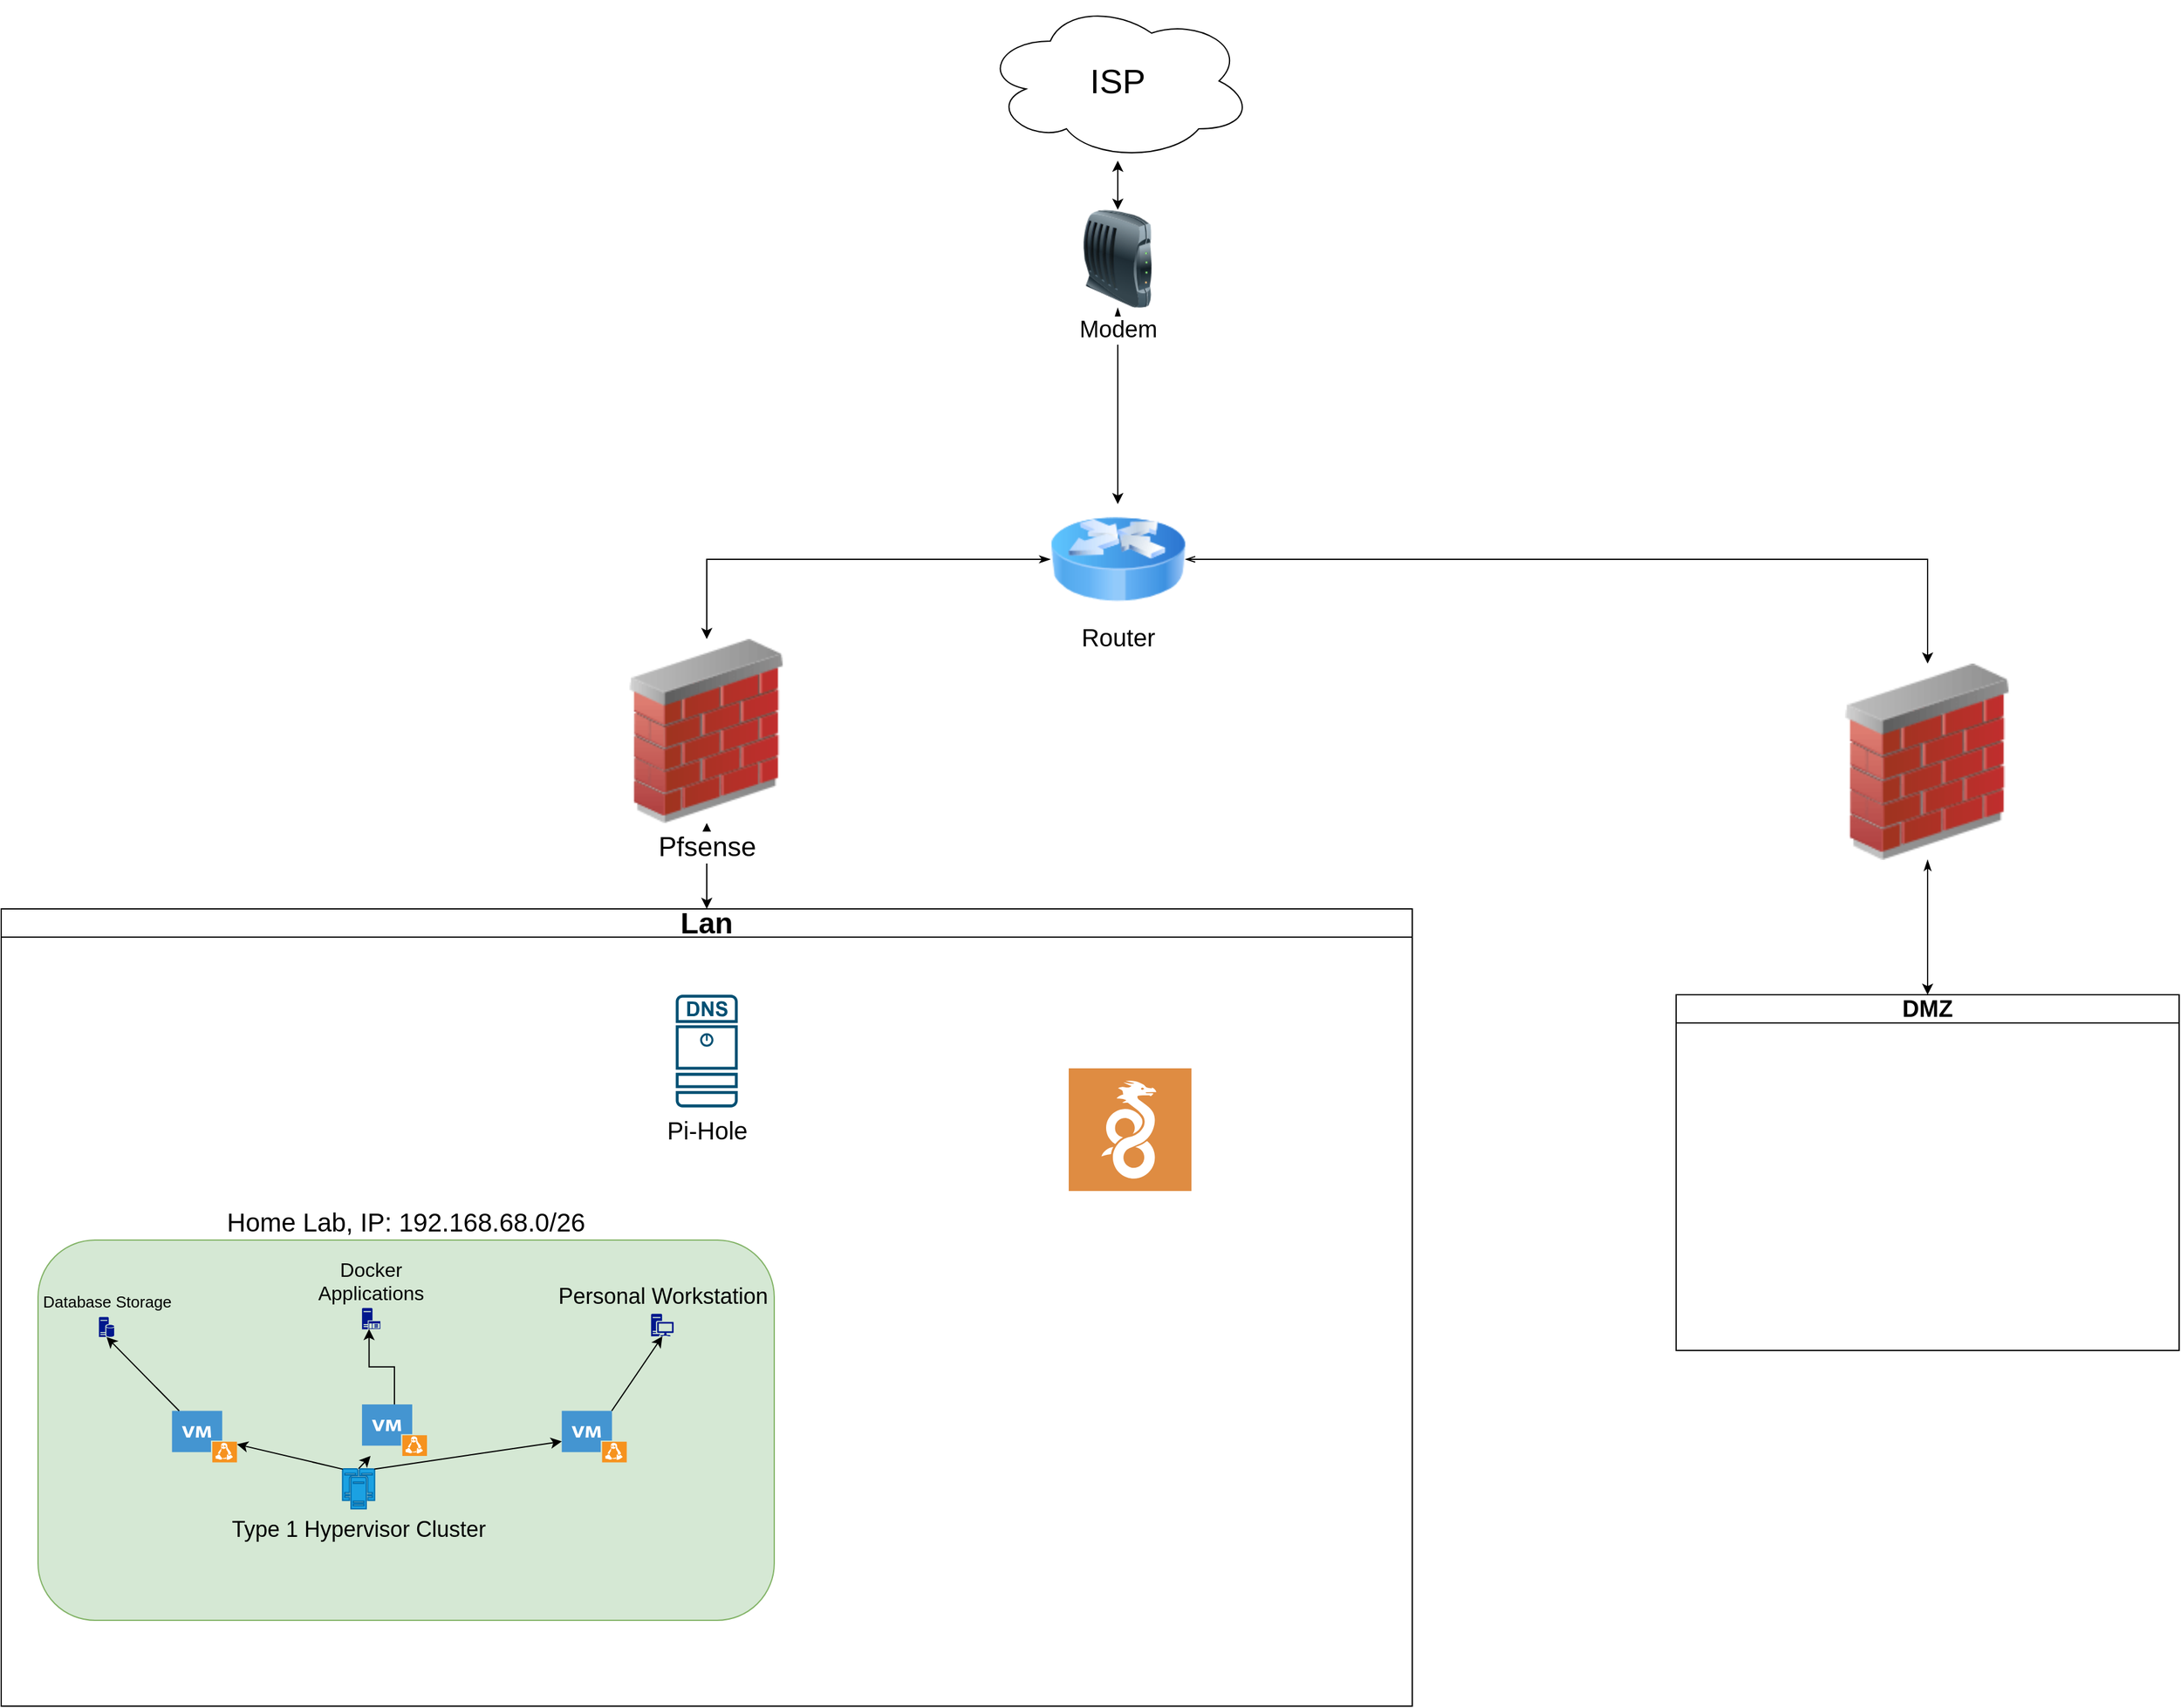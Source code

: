 <mxfile version="21.1.2" type="device" pages="5">
  <diagram id="l8hXMBHkgcEJcSW0mbfh" name="Atlas">
    <mxGraphModel dx="1830" dy="3101" grid="1" gridSize="10" guides="1" tooltips="1" connect="1" arrows="1" fold="1" page="1" pageScale="1" pageWidth="1169" pageHeight="827" math="0" shadow="0">
      <root>
        <mxCell id="0" />
        <mxCell id="1" parent="0" />
        <mxCell id="j5Dm09K87L-iFoushg-k-35" style="edgeStyle=orthogonalEdgeStyle;rounded=0;orthogonalLoop=1;jettySize=auto;html=1;startArrow=classicThin;startFill=1;" parent="1" source="WQT-Z8uVNMcMDlktqcV--3" target="j5Dm09K87L-iFoushg-k-33" edge="1">
          <mxGeometry relative="1" as="geometry" />
        </mxCell>
        <mxCell id="j5Dm09K87L-iFoushg-k-39" style="edgeStyle=orthogonalEdgeStyle;rounded=0;orthogonalLoop=1;jettySize=auto;html=1;entryX=0.5;entryY=0;entryDx=0;entryDy=0;startArrow=openThin;startFill=0;" parent="1" source="WQT-Z8uVNMcMDlktqcV--3" target="j5Dm09K87L-iFoushg-k-36" edge="1">
          <mxGeometry relative="1" as="geometry" />
        </mxCell>
        <mxCell id="WQT-Z8uVNMcMDlktqcV--3" value="Router" style="image;html=1;image=img/lib/clip_art/networking/Router_Icon_128x128.png;fontSize=20;labelPosition=center;verticalLabelPosition=bottom;align=center;verticalAlign=top;" parent="1" vertex="1">
          <mxGeometry x="1085" y="-420" width="110" height="90" as="geometry" />
        </mxCell>
        <mxCell id="j5Dm09K87L-iFoushg-k-15" style="edgeStyle=orthogonalEdgeStyle;rounded=0;orthogonalLoop=1;jettySize=auto;html=1;startArrow=classicThin;startFill=1;" parent="1" source="j5Dm09K87L-iFoushg-k-1" target="WQT-Z8uVNMcMDlktqcV--3" edge="1">
          <mxGeometry relative="1" as="geometry" />
        </mxCell>
        <mxCell id="j5Dm09K87L-iFoushg-k-1" value="Modem" style="image;html=1;image=img/lib/clip_art/networking/Modem_128x128.png;fontSize=19;labelPosition=center;verticalLabelPosition=bottom;align=center;verticalAlign=top;" parent="1" vertex="1">
          <mxGeometry x="1100" y="-660" width="80" height="80" as="geometry" />
        </mxCell>
        <mxCell id="j5Dm09K87L-iFoushg-k-14" style="edgeStyle=orthogonalEdgeStyle;rounded=0;orthogonalLoop=1;jettySize=auto;html=1;entryX=0.5;entryY=0;entryDx=0;entryDy=0;startArrow=classic;startFill=1;" parent="1" source="j5Dm09K87L-iFoushg-k-12" target="j5Dm09K87L-iFoushg-k-1" edge="1">
          <mxGeometry relative="1" as="geometry" />
        </mxCell>
        <mxCell id="j5Dm09K87L-iFoushg-k-12" value="ISP" style="ellipse;shape=cloud;whiteSpace=wrap;html=1;fontSize=28;" parent="1" vertex="1">
          <mxGeometry x="1030" y="-830" width="220" height="130" as="geometry" />
        </mxCell>
        <mxCell id="j5Dm09K87L-iFoushg-k-31" value="Lan" style="swimlane;whiteSpace=wrap;html=1;fontSize=24;labelBorderColor=none;" parent="1" vertex="1">
          <mxGeometry x="230" y="-90" width="1150" height="650" as="geometry">
            <mxRectangle x="230" y="-90" width="80" height="40" as="alternateBounds" />
          </mxGeometry>
        </mxCell>
        <mxCell id="j5Dm09K87L-iFoushg-k-11" value="" style="group" parent="j5Dm09K87L-iFoushg-k-31" vertex="1" connectable="0">
          <mxGeometry x="30" y="270" width="600" height="310" as="geometry" />
        </mxCell>
        <mxCell id="j5Dm09K87L-iFoushg-k-7" value="Home Lab, IP: 192.168.68.0/26" style="rounded=1;whiteSpace=wrap;html=1;labelPosition=center;verticalLabelPosition=top;align=center;verticalAlign=bottom;fontSize=21;fillColor=#d5e8d4;strokeColor=#82b366;" parent="j5Dm09K87L-iFoushg-k-11" vertex="1">
          <mxGeometry width="600" height="310" as="geometry" />
        </mxCell>
        <mxCell id="gu1yxmVQuiEHEdlH8d7m-2" value="&lt;font color=&quot;#000000&quot; style=&quot;font-size: 18px;&quot;&gt;Type 1 Hypervisor Cluster&lt;/font&gt;" style="sketch=0;aspect=fixed;pointerEvents=1;shadow=0;dashed=0;html=1;strokeColor=#006EAF;labelPosition=center;verticalLabelPosition=bottom;verticalAlign=top;align=center;fillColor=#1ba1e2;shape=mxgraph.mscae.enterprise.cluster_server;fontColor=#ffffff;fontSize=18;" parent="j5Dm09K87L-iFoushg-k-11" vertex="1">
          <mxGeometry x="248.167" y="186.471" width="26.15" height="32.687" as="geometry" />
        </mxCell>
        <mxCell id="gu1yxmVQuiEHEdlH8d7m-9" value="&lt;font style=&quot;font-size: 13px;&quot;&gt;Database Storage&lt;/font&gt;" style="sketch=0;aspect=fixed;pointerEvents=1;shadow=0;dashed=0;html=1;strokeColor=none;labelPosition=center;verticalLabelPosition=top;verticalAlign=bottom;align=center;fillColor=#00188D;shape=mxgraph.mscae.enterprise.database_server;fontSize=18;" parent="j5Dm09K87L-iFoushg-k-11" vertex="1">
          <mxGeometry x="49.637" y="62.699" width="12.421" height="16.343" as="geometry" />
        </mxCell>
        <mxCell id="gu1yxmVQuiEHEdlH8d7m-10" value="Personal Workstation" style="sketch=0;aspect=fixed;pointerEvents=1;shadow=0;dashed=0;html=1;strokeColor=none;labelPosition=center;verticalLabelPosition=top;verticalAlign=bottom;align=center;fillColor=#00188D;shape=mxgraph.mscae.enterprise.workstation_client;labelBackgroundColor=none;labelBorderColor=none;fontSize=18;" parent="j5Dm09K87L-iFoushg-k-11" vertex="1">
          <mxGeometry x="499.638" y="60.076" width="18.386" height="18.386" as="geometry" />
        </mxCell>
        <mxCell id="gu1yxmVQuiEHEdlH8d7m-11" value="Docker Applications" style="sketch=0;aspect=fixed;pointerEvents=1;shadow=0;dashed=0;html=1;strokeColor=none;labelPosition=center;verticalLabelPosition=top;verticalAlign=bottom;align=center;fillColor=#00188D;shape=mxgraph.mscae.enterprise.application_server;fontSize=16;whiteSpace=wrap;" parent="j5Dm09K87L-iFoushg-k-11" vertex="1">
          <mxGeometry x="264.049" y="55.356" width="14.934" height="17.365" as="geometry" />
        </mxCell>
        <mxCell id="gu1yxmVQuiEHEdlH8d7m-16" value="" style="shadow=0;dashed=0;html=1;strokeColor=none;fillColor=#4495D1;labelPosition=center;verticalLabelPosition=bottom;verticalAlign=top;align=center;outlineConnect=0;shape=mxgraph.veeam.vm_linux;" parent="j5Dm09K87L-iFoushg-k-11" vertex="1">
          <mxGeometry x="109.196" y="139.27" width="52.941" height="41.957" as="geometry" />
        </mxCell>
        <mxCell id="gu1yxmVQuiEHEdlH8d7m-18" value="" style="endArrow=classic;html=1;rounded=0;exitX=0.01;exitY=0.01;exitDx=0;exitDy=0;exitPerimeter=0;" parent="j5Dm09K87L-iFoushg-k-11" source="gu1yxmVQuiEHEdlH8d7m-2" target="gu1yxmVQuiEHEdlH8d7m-16" edge="1">
          <mxGeometry width="50" height="50" relative="1" as="geometry">
            <mxPoint x="168.755" y="202.205" as="sourcePoint" />
            <mxPoint x="188.608" y="170.737" as="targetPoint" />
          </mxGeometry>
        </mxCell>
        <mxCell id="gu1yxmVQuiEHEdlH8d7m-19" value="" style="endArrow=classic;html=1;rounded=0;entryX=0.5;entryY=1;entryDx=0;entryDy=0;entryPerimeter=0;" parent="j5Dm09K87L-iFoushg-k-11" source="gu1yxmVQuiEHEdlH8d7m-16" target="gu1yxmVQuiEHEdlH8d7m-9" edge="1">
          <mxGeometry width="50" height="50" relative="1" as="geometry">
            <mxPoint x="23.166" y="126.158" as="sourcePoint" />
            <mxPoint x="56.255" y="99.935" as="targetPoint" />
          </mxGeometry>
        </mxCell>
        <mxCell id="gu1yxmVQuiEHEdlH8d7m-28" style="edgeStyle=orthogonalEdgeStyle;rounded=0;orthogonalLoop=1;jettySize=auto;html=1;entryX=0.384;entryY=0.988;entryDx=0;entryDy=0;entryPerimeter=0;" parent="j5Dm09K87L-iFoushg-k-11" source="gu1yxmVQuiEHEdlH8d7m-20" target="gu1yxmVQuiEHEdlH8d7m-11" edge="1">
          <mxGeometry relative="1" as="geometry" />
        </mxCell>
        <mxCell id="gu1yxmVQuiEHEdlH8d7m-20" value="" style="shadow=0;dashed=0;html=1;strokeColor=none;fillColor=#4495D1;labelPosition=center;verticalLabelPosition=bottom;verticalAlign=top;align=center;outlineConnect=0;shape=mxgraph.veeam.vm_linux;" parent="j5Dm09K87L-iFoushg-k-11" vertex="1">
          <mxGeometry x="264.049" y="134.025" width="52.941" height="41.957" as="geometry" />
        </mxCell>
        <mxCell id="gu1yxmVQuiEHEdlH8d7m-21" value="" style="shadow=0;dashed=0;html=1;strokeColor=none;fillColor=#4495D1;labelPosition=center;verticalLabelPosition=bottom;verticalAlign=top;align=center;outlineConnect=0;shape=mxgraph.veeam.vm_linux;" parent="j5Dm09K87L-iFoushg-k-11" vertex="1">
          <mxGeometry x="426.844" y="139.27" width="52.941" height="41.957" as="geometry" />
        </mxCell>
        <mxCell id="gu1yxmVQuiEHEdlH8d7m-22" value="" style="endArrow=classic;html=1;rounded=0;exitX=0.5;exitY=0;exitDx=0;exitDy=0;exitPerimeter=0;" parent="j5Dm09K87L-iFoushg-k-11" source="gu1yxmVQuiEHEdlH8d7m-2" target="gu1yxmVQuiEHEdlH8d7m-20" edge="1">
          <mxGeometry width="50" height="50" relative="1" as="geometry">
            <mxPoint x="254.785" y="186.471" as="sourcePoint" />
            <mxPoint x="287.873" y="160.248" as="targetPoint" />
          </mxGeometry>
        </mxCell>
        <mxCell id="gu1yxmVQuiEHEdlH8d7m-29" value="" style="endArrow=classic;html=1;rounded=0;exitX=0.99;exitY=0.01;exitDx=0;exitDy=0;exitPerimeter=0;" parent="j5Dm09K87L-iFoushg-k-11" source="gu1yxmVQuiEHEdlH8d7m-2" target="gu1yxmVQuiEHEdlH8d7m-21" edge="1">
          <mxGeometry width="50" height="50" relative="1" as="geometry">
            <mxPoint x="347.432" y="191.716" as="sourcePoint" />
            <mxPoint x="380.52" y="202.205" as="targetPoint" />
          </mxGeometry>
        </mxCell>
        <mxCell id="gu1yxmVQuiEHEdlH8d7m-30" value="" style="endArrow=classic;html=1;rounded=0;entryX=0.5;entryY=1;entryDx=0;entryDy=0;entryPerimeter=0;" parent="j5Dm09K87L-iFoushg-k-11" source="gu1yxmVQuiEHEdlH8d7m-21" target="gu1yxmVQuiEHEdlH8d7m-10" edge="1">
          <mxGeometry width="50" height="50" relative="1" as="geometry">
            <mxPoint x="459.932" y="149.759" as="sourcePoint" />
            <mxPoint x="493.02" y="123.536" as="targetPoint" />
          </mxGeometry>
        </mxCell>
        <mxCell id="WQT-Z8uVNMcMDlktqcV--1" value="Pi-Hole" style="sketch=0;points=[[0.015,0.015,0],[0.985,0.015,0],[0.985,0.985,0],[0.015,0.985,0],[0.25,0,0],[0.5,0,0],[0.75,0,0],[1,0.25,0],[1,0.5,0],[1,0.75,0],[0.75,1,0],[0.5,1,0],[0.25,1,0],[0,0.75,0],[0,0.5,0],[0,0.25,0]];verticalLabelPosition=bottom;html=1;verticalAlign=top;aspect=fixed;align=center;pointerEvents=1;shape=mxgraph.cisco19.dns_server;fillColor=#005073;strokeColor=none;fontSize=20;" parent="j5Dm09K87L-iFoushg-k-31" vertex="1">
          <mxGeometry x="549.75" y="70" width="50.5" height="91.82" as="geometry" />
        </mxCell>
        <mxCell id="j5Dm09K87L-iFoushg-k-19" value="" style="sketch=0;pointerEvents=1;shadow=0;dashed=0;html=1;strokeColor=none;fillColor=#DF8C42;labelPosition=center;verticalLabelPosition=bottom;verticalAlign=top;align=center;outlineConnect=0;shape=mxgraph.veeam2.wireguard;" parent="j5Dm09K87L-iFoushg-k-31" vertex="1">
          <mxGeometry x="870" y="130" width="100" height="100" as="geometry" />
        </mxCell>
        <mxCell id="j5Dm09K87L-iFoushg-k-32" value="DMZ" style="swimlane;whiteSpace=wrap;html=1;fontSize=19;" parent="1" vertex="1">
          <mxGeometry x="1595" y="-20" width="410" height="290" as="geometry" />
        </mxCell>
        <mxCell id="j5Dm09K87L-iFoushg-k-34" style="edgeStyle=orthogonalEdgeStyle;rounded=0;orthogonalLoop=1;jettySize=auto;html=1;entryX=0.5;entryY=0;entryDx=0;entryDy=0;startArrow=classic;startFill=1;" parent="1" source="j5Dm09K87L-iFoushg-k-33" target="j5Dm09K87L-iFoushg-k-31" edge="1">
          <mxGeometry relative="1" as="geometry" />
        </mxCell>
        <mxCell id="j5Dm09K87L-iFoushg-k-33" value="Pfsense" style="image;html=1;image=img/lib/clip_art/networking/Firewall_02_128x128.png;fontSize=22;" parent="1" vertex="1">
          <mxGeometry x="710" y="-310" width="190" height="150" as="geometry" />
        </mxCell>
        <mxCell id="j5Dm09K87L-iFoushg-k-37" style="edgeStyle=orthogonalEdgeStyle;rounded=0;orthogonalLoop=1;jettySize=auto;html=1;entryX=0.5;entryY=0;entryDx=0;entryDy=0;startArrow=classicThin;startFill=1;" parent="1" source="j5Dm09K87L-iFoushg-k-36" target="j5Dm09K87L-iFoushg-k-32" edge="1">
          <mxGeometry relative="1" as="geometry" />
        </mxCell>
        <mxCell id="j5Dm09K87L-iFoushg-k-36" value="" style="image;html=1;image=img/lib/clip_art/networking/Firewall_02_128x128.png" parent="1" vertex="1">
          <mxGeometry x="1700" y="-290" width="200" height="160" as="geometry" />
        </mxCell>
      </root>
    </mxGraphModel>
  </diagram>
  <diagram id="P52P9S-a06f1SxzHJ9xL" name="Router">
    <mxGraphModel dx="1098" dy="868" grid="1" gridSize="10" guides="1" tooltips="1" connect="1" arrows="1" fold="1" page="1" pageScale="1" pageWidth="850" pageHeight="1100" math="0" shadow="0">
      <root>
        <mxCell id="0" />
        <mxCell id="1" parent="0" />
        <mxCell id="66RlnzvcjYKwvggibvJ7-15" style="edgeStyle=orthogonalEdgeStyle;rounded=0;orthogonalLoop=1;jettySize=auto;html=1;entryX=0;entryY=0;entryDx=0;entryDy=0;" parent="1" source="66RlnzvcjYKwvggibvJ7-1" target="66RlnzvcjYKwvggibvJ7-2" edge="1">
          <mxGeometry relative="1" as="geometry" />
        </mxCell>
        <mxCell id="66RlnzvcjYKwvggibvJ7-1" value="Internet" style="ellipse;shape=cloud;whiteSpace=wrap;html=1;" parent="1" vertex="1">
          <mxGeometry x="180" y="80" width="120" height="80" as="geometry" />
        </mxCell>
        <mxCell id="66RlnzvcjYKwvggibvJ7-17" style="edgeStyle=orthogonalEdgeStyle;rounded=0;orthogonalLoop=1;jettySize=auto;html=1;entryX=0;entryY=0;entryDx=0;entryDy=0;startArrow=classic;startFill=1;" parent="1" source="66RlnzvcjYKwvggibvJ7-2" target="66RlnzvcjYKwvggibvJ7-6" edge="1">
          <mxGeometry relative="1" as="geometry" />
        </mxCell>
        <mxCell id="66RlnzvcjYKwvggibvJ7-18" style="edgeStyle=orthogonalEdgeStyle;rounded=0;orthogonalLoop=1;jettySize=auto;html=1;entryX=1;entryY=0;entryDx=0;entryDy=0;startArrow=classic;startFill=1;fillColor=#d80073;strokeColor=#A50040;" parent="1" source="66RlnzvcjYKwvggibvJ7-2" target="66RlnzvcjYKwvggibvJ7-6" edge="1">
          <mxGeometry relative="1" as="geometry" />
        </mxCell>
        <mxCell id="j0_BvUo36jcb-rr-dTq9-7" style="edgeStyle=orthogonalEdgeStyle;rounded=0;orthogonalLoop=1;jettySize=auto;html=1;fillColor=#008a00;strokeColor=#005700;" edge="1" parent="1" source="66RlnzvcjYKwvggibvJ7-2" target="66RlnzvcjYKwvggibvJ7-6">
          <mxGeometry relative="1" as="geometry" />
        </mxCell>
        <mxCell id="66RlnzvcjYKwvggibvJ7-2" value="Modem" style="image;html=1;image=img/lib/clip_art/networking/Modem_128x128.png" parent="1" vertex="1">
          <mxGeometry x="400" y="220" width="80" height="80" as="geometry" />
        </mxCell>
        <mxCell id="66RlnzvcjYKwvggibvJ7-16" style="edgeStyle=orthogonalEdgeStyle;rounded=0;orthogonalLoop=1;jettySize=auto;html=1;entryX=1;entryY=0;entryDx=0;entryDy=0;fillColor=#d80073;strokeColor=#A50040;strokeWidth=2;" parent="1" source="66RlnzvcjYKwvggibvJ7-5" target="66RlnzvcjYKwvggibvJ7-2" edge="1">
          <mxGeometry relative="1" as="geometry" />
        </mxCell>
        <mxCell id="66RlnzvcjYKwvggibvJ7-5" value="Cloud flare Proxy" style="image;html=1;image=img/lib/clip_art/networking/Cloud_128x128.png" parent="1" vertex="1">
          <mxGeometry x="600" y="80" width="80" height="80" as="geometry" />
        </mxCell>
        <mxCell id="66RlnzvcjYKwvggibvJ7-20" style="edgeStyle=orthogonalEdgeStyle;rounded=0;orthogonalLoop=1;jettySize=auto;html=1;entryX=0.5;entryY=0;entryDx=0;entryDy=0;startArrow=none;startFill=0;strokeWidth=2;fillColor=#d80073;strokeColor=#A50040;" parent="1" source="66RlnzvcjYKwvggibvJ7-6" target="66RlnzvcjYKwvggibvJ7-19" edge="1">
          <mxGeometry relative="1" as="geometry" />
        </mxCell>
        <mxCell id="66RlnzvcjYKwvggibvJ7-21" style="edgeStyle=orthogonalEdgeStyle;rounded=0;orthogonalLoop=1;jettySize=auto;html=1;entryX=0.5;entryY=0;entryDx=0;entryDy=0;startArrow=classic;startFill=1;" parent="1" source="66RlnzvcjYKwvggibvJ7-6" target="66RlnzvcjYKwvggibvJ7-7" edge="1">
          <mxGeometry relative="1" as="geometry" />
        </mxCell>
        <mxCell id="66RlnzvcjYKwvggibvJ7-6" value="Router" style="image;html=1;image=img/lib/clip_art/networking/Router_Icon_128x128.png" parent="1" vertex="1">
          <mxGeometry x="400" y="390" width="80" height="80" as="geometry" />
        </mxCell>
        <mxCell id="66RlnzvcjYKwvggibvJ7-7" value="LAN Firewall" style="image;html=1;image=img/lib/clip_art/networking/Firewall_02_128x128.png" parent="1" vertex="1">
          <mxGeometry x="150" y="530" width="80" height="80" as="geometry" />
        </mxCell>
        <mxCell id="j0_BvUo36jcb-rr-dTq9-1" style="edgeStyle=orthogonalEdgeStyle;rounded=0;orthogonalLoop=1;jettySize=auto;html=1;fillColor=#d80073;strokeColor=#A50040;strokeWidth=2;entryX=0.5;entryY=0;entryDx=0;entryDy=0;" edge="1" parent="1" source="66RlnzvcjYKwvggibvJ7-19" target="66RlnzvcjYKwvggibvJ7-26">
          <mxGeometry relative="1" as="geometry" />
        </mxCell>
        <mxCell id="66RlnzvcjYKwvggibvJ7-19" value="DMZ Firewall" style="image;html=1;image=img/lib/clip_art/networking/Firewall_02_128x128.png" parent="1" vertex="1">
          <mxGeometry x="600" y="480" width="80" height="80" as="geometry" />
        </mxCell>
        <mxCell id="66RlnzvcjYKwvggibvJ7-22" value="Home Lab" style="rounded=1;whiteSpace=wrap;html=1;" parent="1" vertex="1">
          <mxGeometry x="10" y="670" width="120" height="60" as="geometry" />
        </mxCell>
        <mxCell id="66RlnzvcjYKwvggibvJ7-23" value="Users" style="rounded=1;whiteSpace=wrap;html=1;" parent="1" vertex="1">
          <mxGeometry x="150" y="670" width="120" height="60" as="geometry" />
        </mxCell>
        <mxCell id="66RlnzvcjYKwvggibvJ7-24" value="Untrusted /IoT" style="rounded=1;whiteSpace=wrap;html=1;" parent="1" vertex="1">
          <mxGeometry x="290" y="670" width="120" height="60" as="geometry" />
        </mxCell>
        <mxCell id="j0_BvUo36jcb-rr-dTq9-18" style="edgeStyle=orthogonalEdgeStyle;rounded=0;orthogonalLoop=1;jettySize=auto;html=1;entryX=1;entryY=0;entryDx=0;entryDy=0;" edge="1" parent="1" source="66RlnzvcjYKwvggibvJ7-25" target="66RlnzvcjYKwvggibvJ7-7">
          <mxGeometry relative="1" as="geometry" />
        </mxCell>
        <mxCell id="j0_BvUo36jcb-rr-dTq9-20" style="edgeStyle=orthogonalEdgeStyle;rounded=0;orthogonalLoop=1;jettySize=auto;html=1;exitX=1;exitY=0.5;exitDx=0;exitDy=0;entryX=0;entryY=0.75;entryDx=0;entryDy=0;fillColor=#008a00;strokeColor=#005700;strokeWidth=2;startArrow=classic;startFill=1;" edge="1" parent="1" source="66RlnzvcjYKwvggibvJ7-25" target="66RlnzvcjYKwvggibvJ7-6">
          <mxGeometry relative="1" as="geometry" />
        </mxCell>
        <mxCell id="66RlnzvcjYKwvggibvJ7-25" value="VPN" style="rounded=1;whiteSpace=wrap;html=1;" parent="1" vertex="1">
          <mxGeometry x="230" y="450" width="120" height="60" as="geometry" />
        </mxCell>
        <mxCell id="66RlnzvcjYKwvggibvJ7-26" value="Public Applications" style="rounded=1;whiteSpace=wrap;html=1;" parent="1" vertex="1">
          <mxGeometry x="690" y="670" width="120" height="60" as="geometry" />
        </mxCell>
        <mxCell id="j0_BvUo36jcb-rr-dTq9-4" style="edgeStyle=orthogonalEdgeStyle;rounded=0;orthogonalLoop=1;jettySize=auto;html=1;entryX=0.5;entryY=0;entryDx=0;entryDy=0;fillColor=#008a00;strokeColor=#005700;strokeWidth=2;startArrow=classic;startFill=1;labelPosition=center;verticalLabelPosition=top;align=center;verticalAlign=bottom;" edge="1" parent="1" source="j0_BvUo36jcb-rr-dTq9-3" target="66RlnzvcjYKwvggibvJ7-2">
          <mxGeometry relative="1" as="geometry" />
        </mxCell>
        <mxCell id="j0_BvUo36jcb-rr-dTq9-3" value="Trusted User" style="shape=umlActor;verticalLabelPosition=top;verticalAlign=bottom;html=1;outlineConnect=0;labelPosition=center;align=center;" vertex="1" parent="1">
          <mxGeometry x="425" y="30" width="30" height="60" as="geometry" />
        </mxCell>
        <mxCell id="j0_BvUo36jcb-rr-dTq9-6" value="VPN" style="image;aspect=fixed;perimeter=ellipsePerimeter;html=1;align=center;shadow=0;dashed=0;spacingTop=3;image=img/lib/active_directory/tunnel.svg;rotation=90;" vertex="1" parent="1">
          <mxGeometry x="390" y="140" width="100" height="20" as="geometry" />
        </mxCell>
        <mxCell id="j0_BvUo36jcb-rr-dTq9-11" value="" style="image;aspect=fixed;perimeter=ellipsePerimeter;html=1;align=center;shadow=0;dashed=0;spacingTop=3;image=img/lib/active_directory/tunnel.svg;rotation=0;" vertex="1" parent="1">
          <mxGeometry x="360" y="462" width="40" height="8" as="geometry" />
        </mxCell>
      </root>
    </mxGraphModel>
  </diagram>
  <diagram id="IpfZ6jYcBDe0vsMgIkGQ" name="Applications">
    <mxGraphModel dx="1434" dy="884" grid="1" gridSize="10" guides="1" tooltips="1" connect="1" arrows="1" fold="1" page="1" pageScale="1" pageWidth="850" pageHeight="1100" math="0" shadow="0">
      <root>
        <mxCell id="0" />
        <mxCell id="1" parent="0" />
      </root>
    </mxGraphModel>
  </diagram>
  <diagram id="r4-1OIfCurNtfyJURae8" name="Hypervisor">
    <mxGraphModel dx="1434" dy="884" grid="1" gridSize="10" guides="1" tooltips="1" connect="1" arrows="1" fold="1" page="1" pageScale="1" pageWidth="850" pageHeight="1100" math="0" shadow="0">
      <root>
        <mxCell id="0" />
        <mxCell id="1" parent="0" />
      </root>
    </mxGraphModel>
  </diagram>
  <diagram id="VJ-gFElBs96omwGYr6S_" name="Workstation">
    <mxGraphModel dx="1434" dy="884" grid="1" gridSize="10" guides="1" tooltips="1" connect="1" arrows="1" fold="1" page="1" pageScale="1" pageWidth="850" pageHeight="1100" math="0" shadow="0">
      <root>
        <mxCell id="0" />
        <mxCell id="1" parent="0" />
      </root>
    </mxGraphModel>
  </diagram>
</mxfile>
